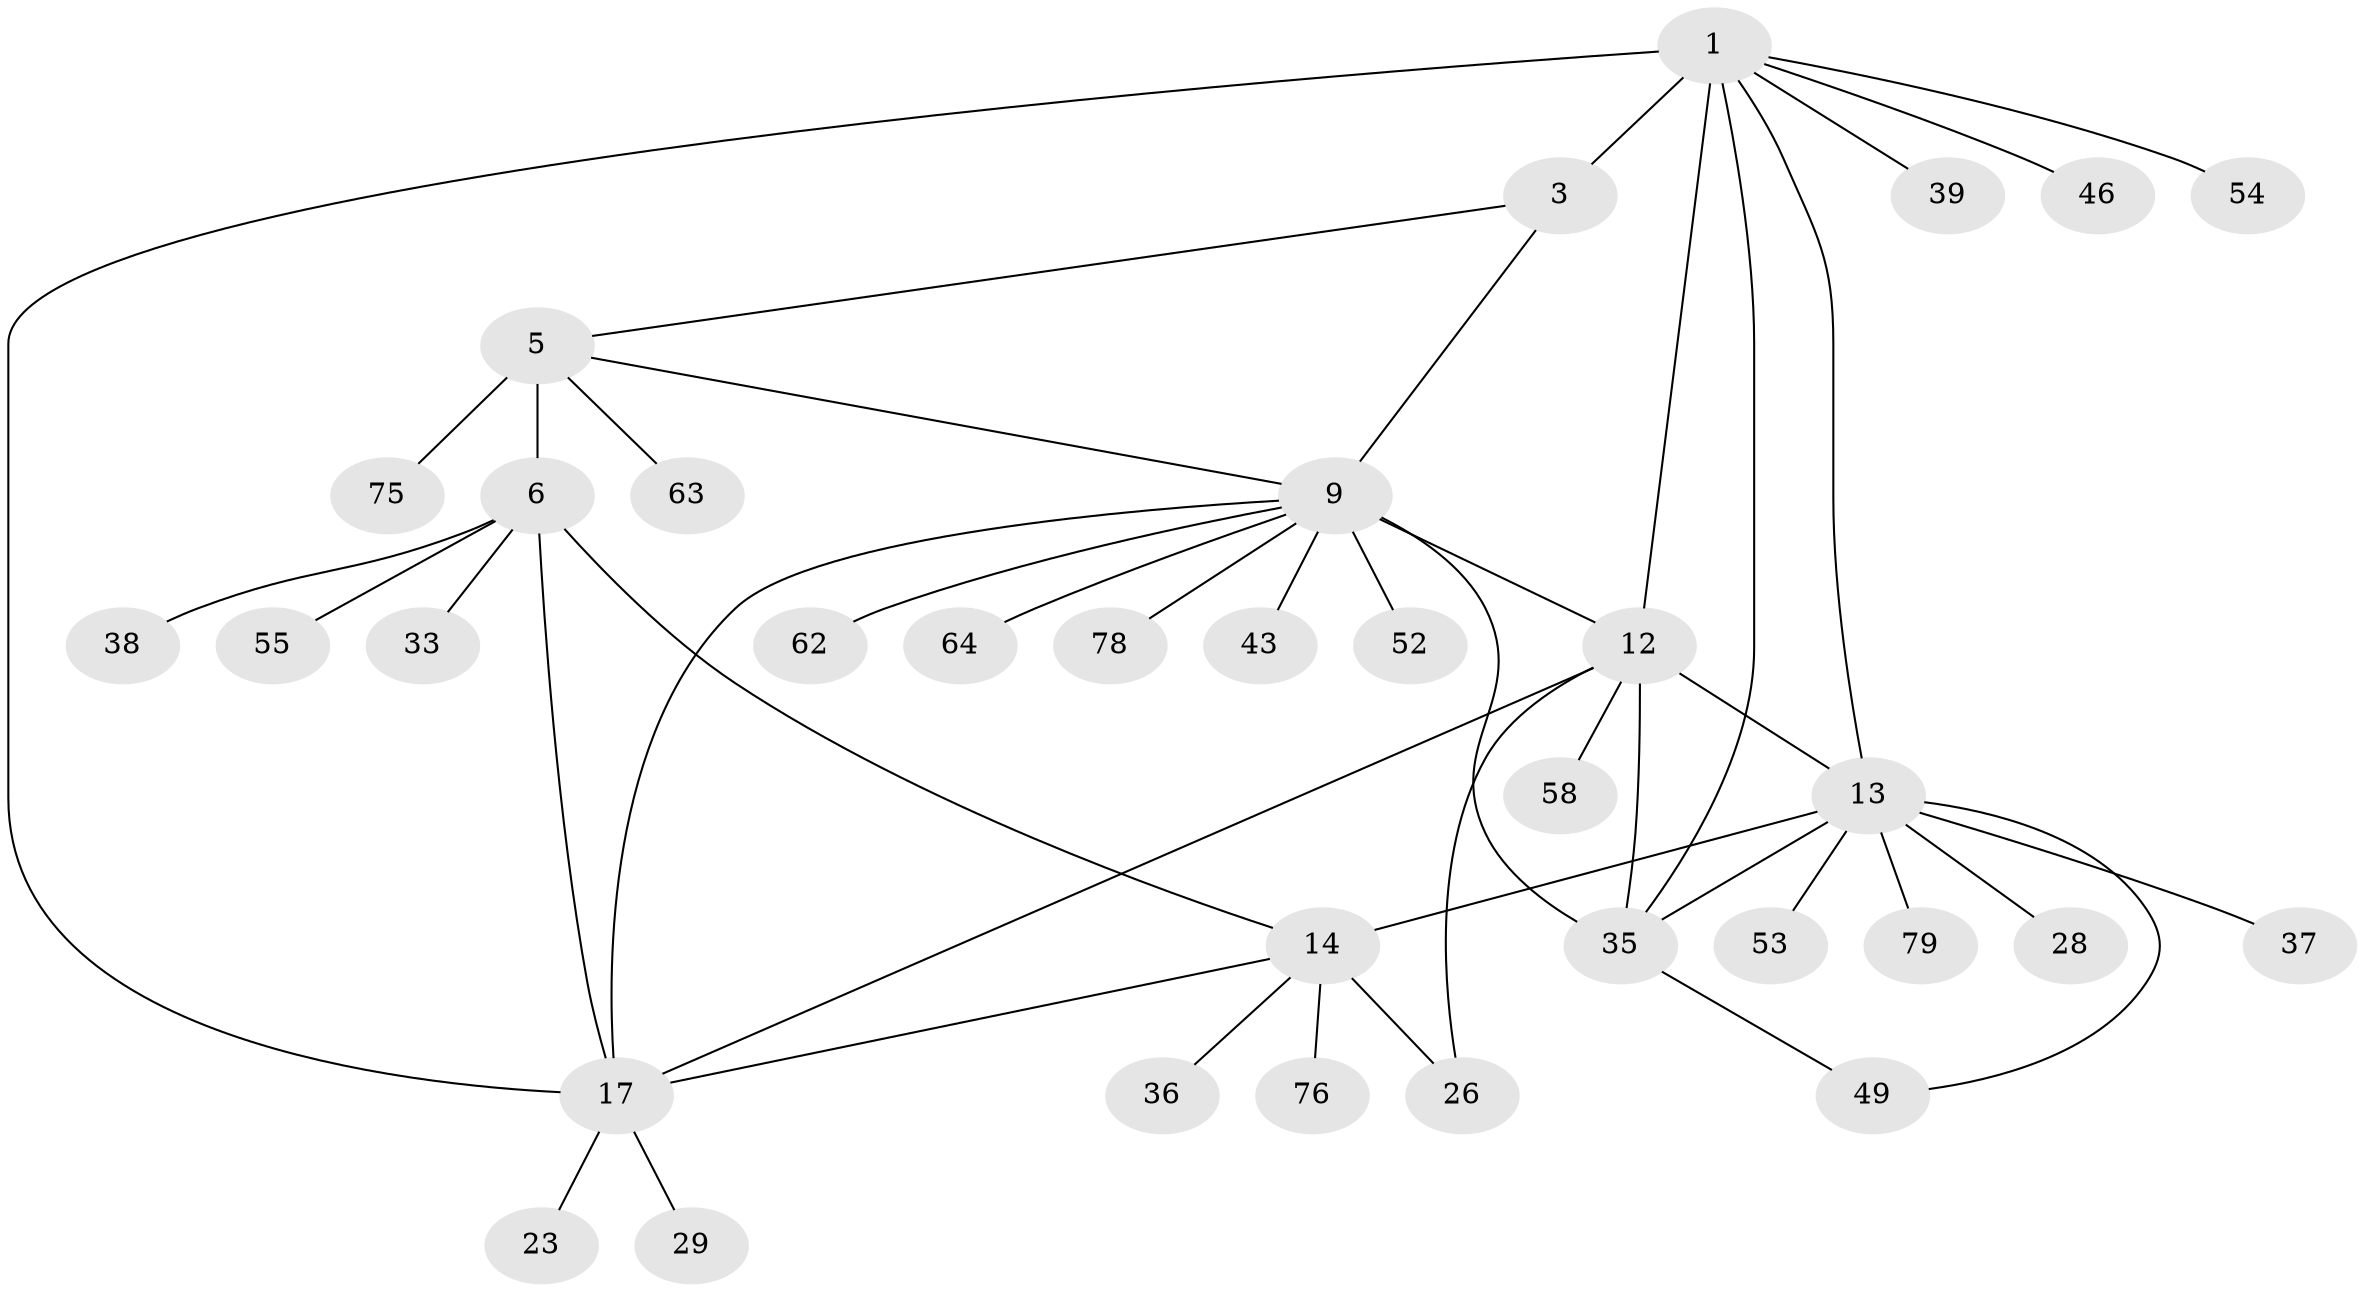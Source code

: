// original degree distribution, {6: 0.09411764705882353, 7: 0.023529411764705882, 8: 0.047058823529411764, 4: 0.023529411764705882, 10: 0.023529411764705882, 9: 0.011764705882352941, 3: 0.07058823529411765, 2: 0.15294117647058825, 1: 0.5411764705882353, 5: 0.011764705882352941}
// Generated by graph-tools (version 1.1) at 2025/19/03/04/25 18:19:45]
// undirected, 34 vertices, 46 edges
graph export_dot {
graph [start="1"]
  node [color=gray90,style=filled];
  1 [super="+2+4+44+70"];
  3 [super="+50"];
  5 [super="+45"];
  6 [super="+85+8+7"];
  9 [super="+11+10+66+65+30+47"];
  12;
  13 [super="+16+15"];
  14 [super="+42+22+71"];
  17 [super="+25+59+20+18"];
  23;
  26;
  28;
  29;
  33;
  35 [super="+60+61"];
  36;
  37;
  38;
  39 [super="+69"];
  43;
  46 [super="+51"];
  49;
  52;
  53;
  54;
  55;
  58;
  62;
  63;
  64;
  75;
  76;
  78;
  79;
  1 -- 3 [weight=3];
  1 -- 46;
  1 -- 35;
  1 -- 13;
  1 -- 54;
  1 -- 39;
  1 -- 12;
  1 -- 17;
  3 -- 5;
  3 -- 9;
  5 -- 6 [weight=3];
  5 -- 63;
  5 -- 75;
  5 -- 9;
  6 -- 38;
  6 -- 55;
  6 -- 14;
  6 -- 33;
  6 -- 17;
  9 -- 12 [weight=3];
  9 -- 35;
  9 -- 64;
  9 -- 43;
  9 -- 78;
  9 -- 62;
  9 -- 52;
  9 -- 17;
  12 -- 26;
  12 -- 35 [weight=2];
  12 -- 58;
  12 -- 13;
  12 -- 17;
  13 -- 14 [weight=3];
  13 -- 35;
  13 -- 37;
  13 -- 49;
  13 -- 28;
  13 -- 53;
  13 -- 79;
  14 -- 26;
  14 -- 36;
  14 -- 76;
  14 -- 17;
  17 -- 23;
  17 -- 29;
  35 -- 49;
}

